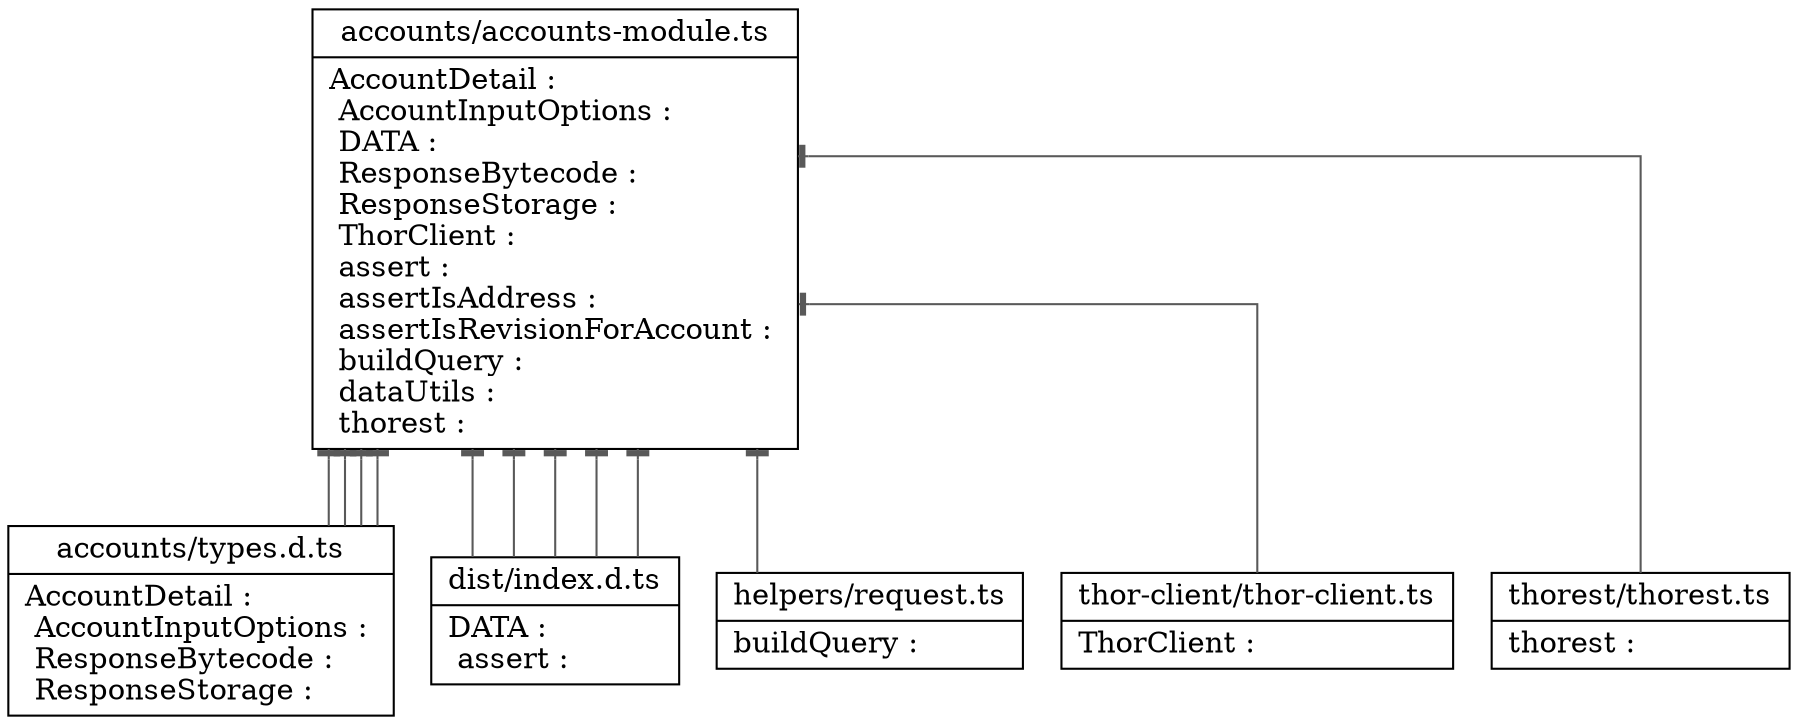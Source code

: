digraph "accounts" {

splines  = ortho;
fontname = "Inconsolata";

node [colorscheme = ylgnbu4];
edge [colorscheme = dark28, dir = both];

"accounts/accounts-module.ts" [shape = record, label = "{ accounts/accounts-module.ts |  AccountDetail : \l  AccountInputOptions : \l  DATA : \l  ResponseBytecode : \l  ResponseStorage : \l  ThorClient : \l  assert : \l  assertIsAddress : \l  assertIsRevisionForAccount : \l  buildQuery : \l  dataUtils : \l  thorest : \l }"];
"accounts/types.d.ts"         [shape = record, label = "{ accounts/types.d.ts |  AccountDetail : \l  AccountInputOptions : \l  ResponseBytecode : \l  ResponseStorage : \l }"];
"dist/index.d.ts"             [shape = record, label = "{ dist/index.d.ts |  assertIsAddress : \l  assertIsRevisionForAccount : \l  dataUtils : \l }"];
"dist/index.d.ts"             [shape = record, label = "{ dist/index.d.ts |  DATA : \l  assert : \l }"];
"helpers/request.ts"          [shape = record, label = "{ helpers/request.ts |  buildQuery : \l }"];
"thor-client/thor-client.ts"  [shape = record, label = "{ thor-client/thor-client.ts |  ThorClient : \l }"];
"thorest/thorest.ts"          [shape = record, label = "{ thorest/thorest.ts |  thorest : \l }"];

"accounts/accounts-module.ts" -> "accounts/types.d.ts"         [color = "#595959", style = solid , arrowtail = tee     , arrowhead = none    , taillabel = "", label = "", headlabel = ""];
"accounts/accounts-module.ts" -> "accounts/types.d.ts"         [color = "#595959", style = solid , arrowtail = tee     , arrowhead = none    , taillabel = "", label = "", headlabel = ""];
"accounts/accounts-module.ts" -> "accounts/types.d.ts"         [color = "#595959", style = solid , arrowtail = tee     , arrowhead = none    , taillabel = "", label = "", headlabel = ""];
"accounts/accounts-module.ts" -> "accounts/types.d.ts"         [color = "#595959", style = solid , arrowtail = tee     , arrowhead = none    , taillabel = "", label = "", headlabel = ""];
"accounts/accounts-module.ts" -> "dist/index.d.ts"             [color = "#595959", style = solid , arrowtail = tee     , arrowhead = none    , taillabel = "", label = "", headlabel = ""];
"accounts/accounts-module.ts" -> "dist/index.d.ts"             [color = "#595959", style = solid , arrowtail = tee     , arrowhead = none    , taillabel = "", label = "", headlabel = ""];
"accounts/accounts-module.ts" -> "dist/index.d.ts"             [color = "#595959", style = solid , arrowtail = tee     , arrowhead = none    , taillabel = "", label = "", headlabel = ""];
"accounts/accounts-module.ts" -> "dist/index.d.ts"             [color = "#595959", style = solid , arrowtail = tee     , arrowhead = none    , taillabel = "", label = "", headlabel = ""];
"accounts/accounts-module.ts" -> "dist/index.d.ts"             [color = "#595959", style = solid , arrowtail = tee     , arrowhead = none    , taillabel = "", label = "", headlabel = ""];
"accounts/accounts-module.ts" -> "helpers/request.ts"          [color = "#595959", style = solid , arrowtail = tee     , arrowhead = none    , taillabel = "", label = "", headlabel = ""];
"accounts/accounts-module.ts" -> "thor-client/thor-client.ts"  [color = "#595959", style = solid , arrowtail = tee     , arrowhead = none    , taillabel = "", label = "", headlabel = ""];
"accounts/accounts-module.ts" -> "thorest/thorest.ts"          [color = "#595959", style = solid , arrowtail = tee     , arrowhead = none    , taillabel = "", label = "", headlabel = ""];

}
